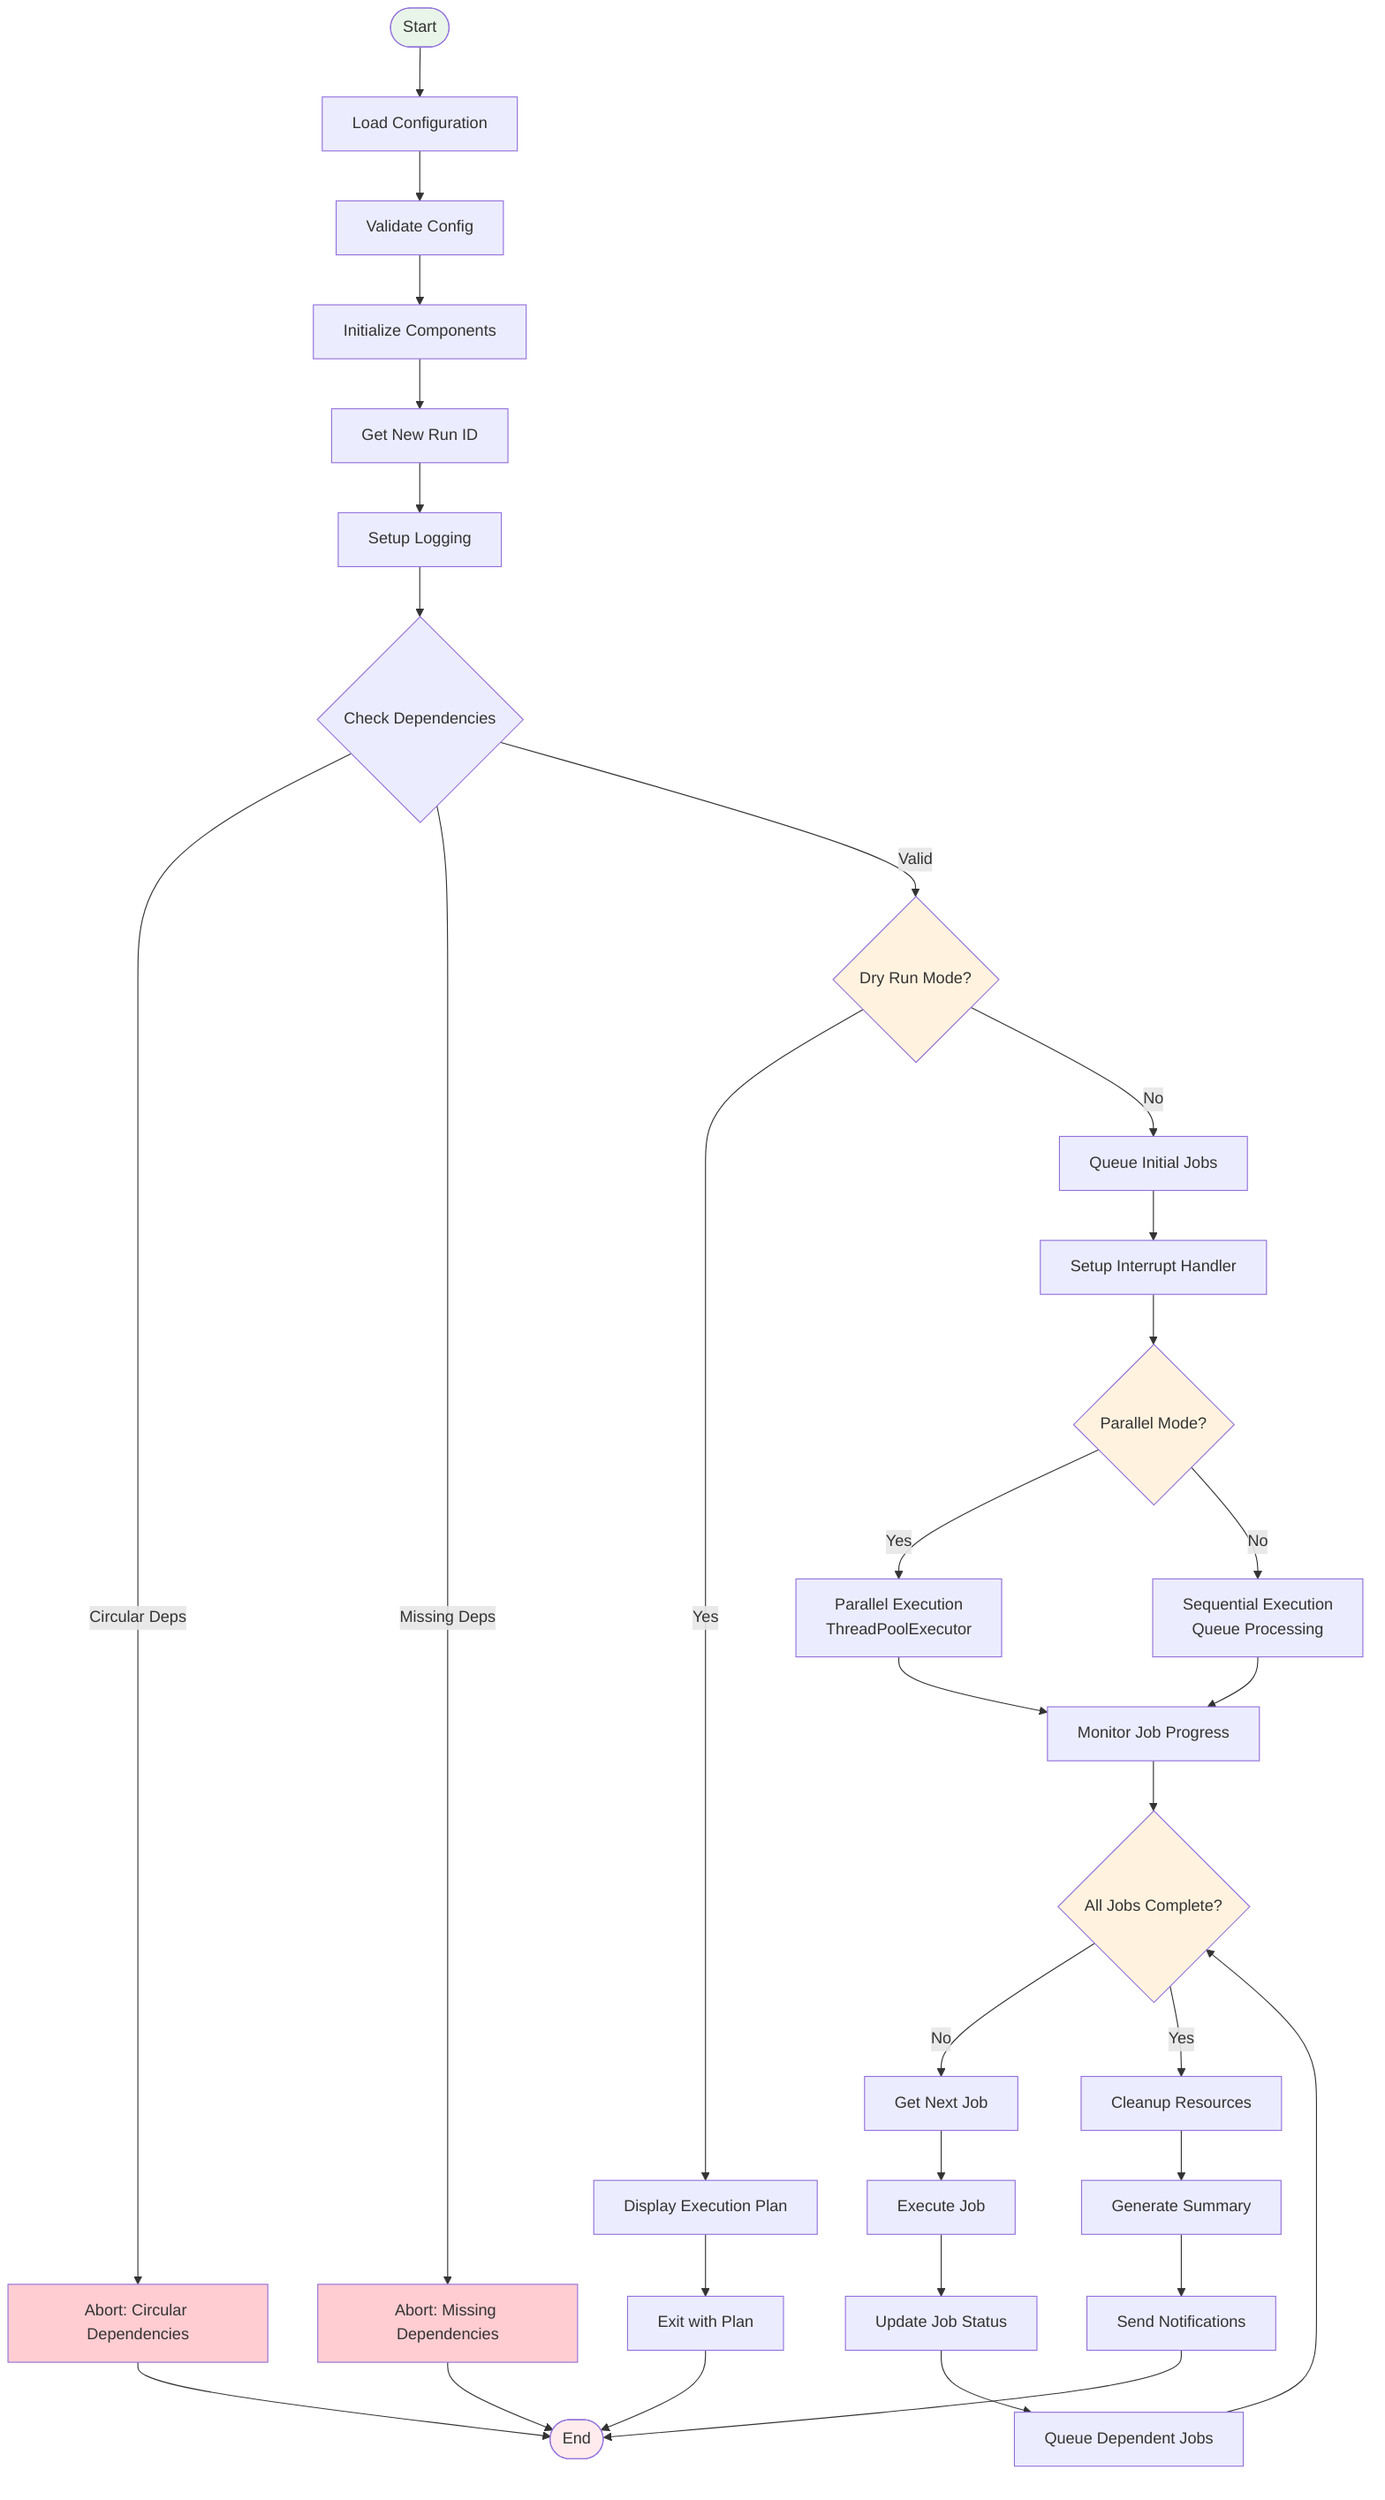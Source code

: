 flowchart TD
    Start([Start]) --> LoadConfig[Load Configuration]
    LoadConfig --> Validate[Validate Config]
    Validate --> InitComponents[Initialize Components]
    
    InitComponents --> GetRunID[Get New Run ID]
    GetRunID --> SetupLogging[Setup Logging]
    SetupLogging --> CheckDeps{Check Dependencies}
    
    CheckDeps -->|Circular Deps| AbortCircular[Abort: Circular Dependencies]
    CheckDeps -->|Missing Deps| AbortMissing[Abort: Missing Dependencies]
    CheckDeps -->|Valid| IsDryRun{Dry Run Mode?}
    
    IsDryRun -->|Yes| DisplayPlan[Display Execution Plan]
    DisplayPlan --> ExitDry[Exit with Plan]
    
    IsDryRun -->|No| QueueJobs[Queue Initial Jobs]
    QueueJobs --> SetupHandler[Setup Interrupt Handler]
    SetupHandler --> IsParallel{Parallel Mode?}
    
    IsParallel -->|Yes| ParallelExec[Parallel Execution<br/>ThreadPoolExecutor]
    IsParallel -->|No| SequentialExec[Sequential Execution<br/>Queue Processing]
    
    ParallelExec --> Monitor[Monitor Job Progress]
    SequentialExec --> Monitor
    
    Monitor --> AllComplete{All Jobs Complete?}
    AllComplete -->|No| GetNext[Get Next Job]
    GetNext --> ExecuteJob[Execute Job]
    ExecuteJob --> UpdateStatus[Update Job Status]
    UpdateStatus --> QueueDeps[Queue Dependent Jobs]
    QueueDeps --> AllComplete
    
    AllComplete -->|Yes| Cleanup[Cleanup Resources]
    Cleanup --> GenerateSummary[Generate Summary]
    GenerateSummary --> SendNotifications[Send Notifications]
    SendNotifications --> End([End])
    
    AbortCircular --> End
    AbortMissing --> End
    ExitDry --> End
    
    style Start fill:#e8f5e8
    style End fill:#ffebee
    style AbortCircular fill:#ffcdd2
    style AbortMissing fill:#ffcdd2
    style IsDryRun fill:#fff3e0
    style IsParallel fill:#fff3e0
    style AllComplete fill:#fff3e0